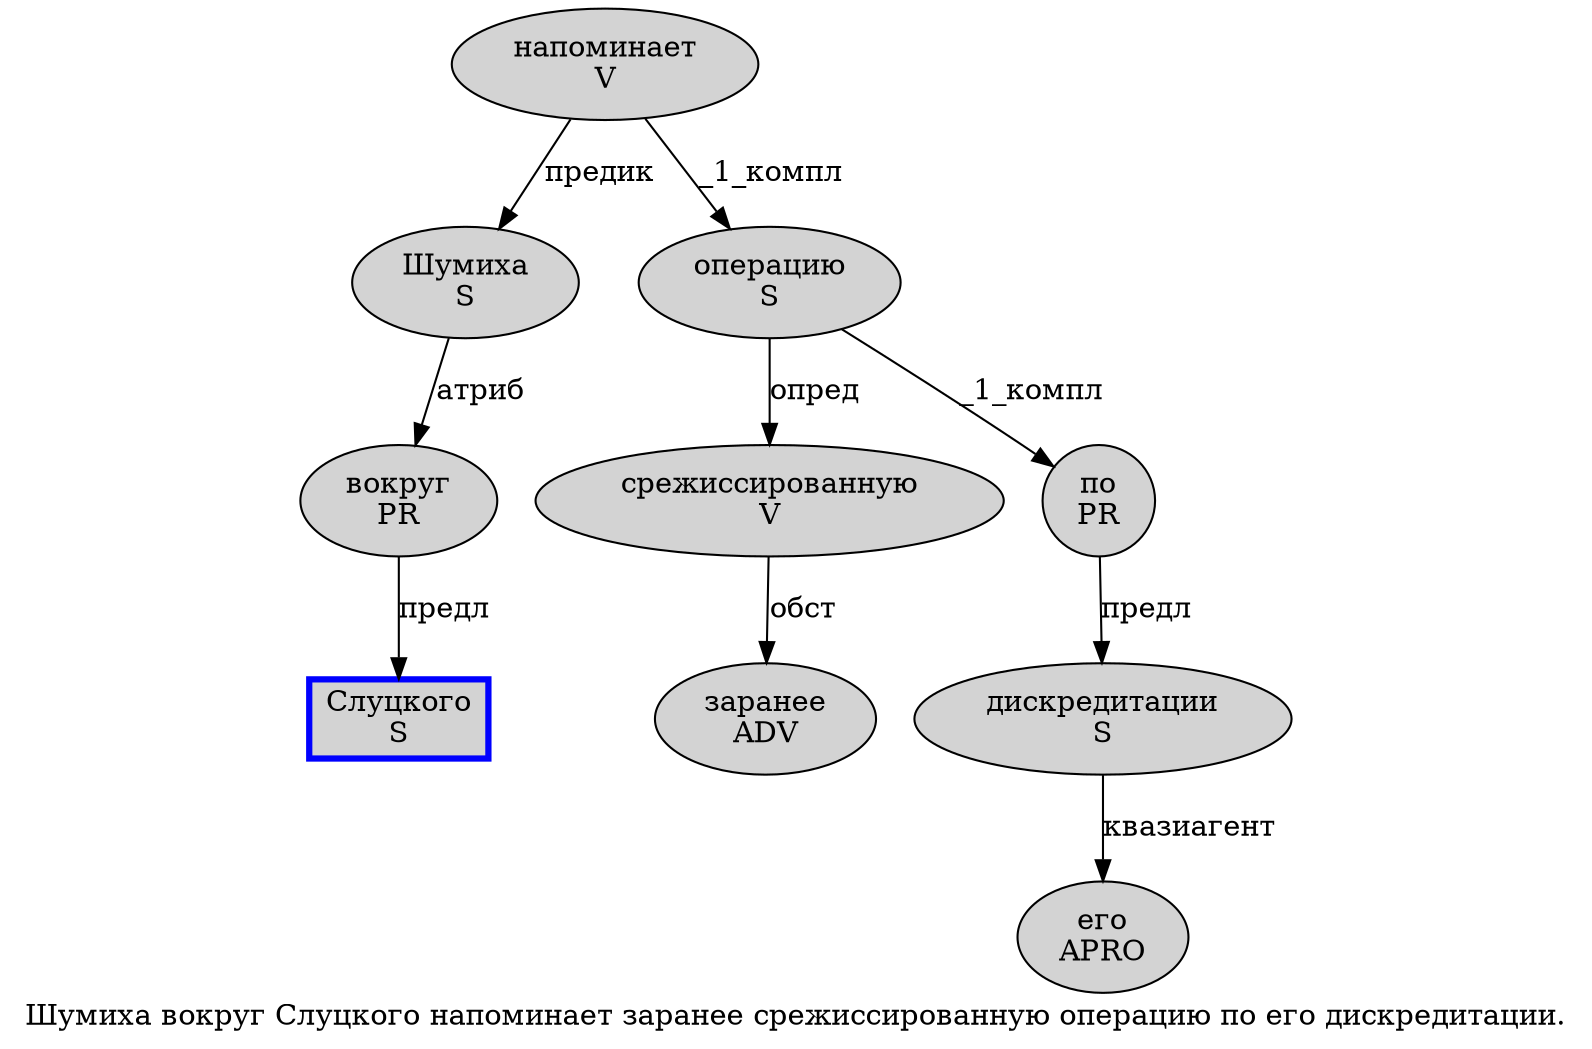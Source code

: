 digraph SENTENCE_96 {
	graph [label="Шумиха вокруг Слуцкого напоминает заранее срежиссированную операцию по его дискредитации."]
	node [style=filled]
		0 [label="Шумиха
S" color="" fillcolor=lightgray penwidth=1 shape=ellipse]
		1 [label="вокруг
PR" color="" fillcolor=lightgray penwidth=1 shape=ellipse]
		2 [label="Слуцкого
S" color=blue fillcolor=lightgray penwidth=3 shape=box]
		3 [label="напоминает
V" color="" fillcolor=lightgray penwidth=1 shape=ellipse]
		4 [label="заранее
ADV" color="" fillcolor=lightgray penwidth=1 shape=ellipse]
		5 [label="срежиссированную
V" color="" fillcolor=lightgray penwidth=1 shape=ellipse]
		6 [label="операцию
S" color="" fillcolor=lightgray penwidth=1 shape=ellipse]
		7 [label="по
PR" color="" fillcolor=lightgray penwidth=1 shape=ellipse]
		8 [label="его
APRO" color="" fillcolor=lightgray penwidth=1 shape=ellipse]
		9 [label="дискредитации
S" color="" fillcolor=lightgray penwidth=1 shape=ellipse]
			1 -> 2 [label="предл"]
			9 -> 8 [label="квазиагент"]
			6 -> 5 [label="опред"]
			6 -> 7 [label="_1_компл"]
			7 -> 9 [label="предл"]
			5 -> 4 [label="обст"]
			3 -> 0 [label="предик"]
			3 -> 6 [label="_1_компл"]
			0 -> 1 [label="атриб"]
}